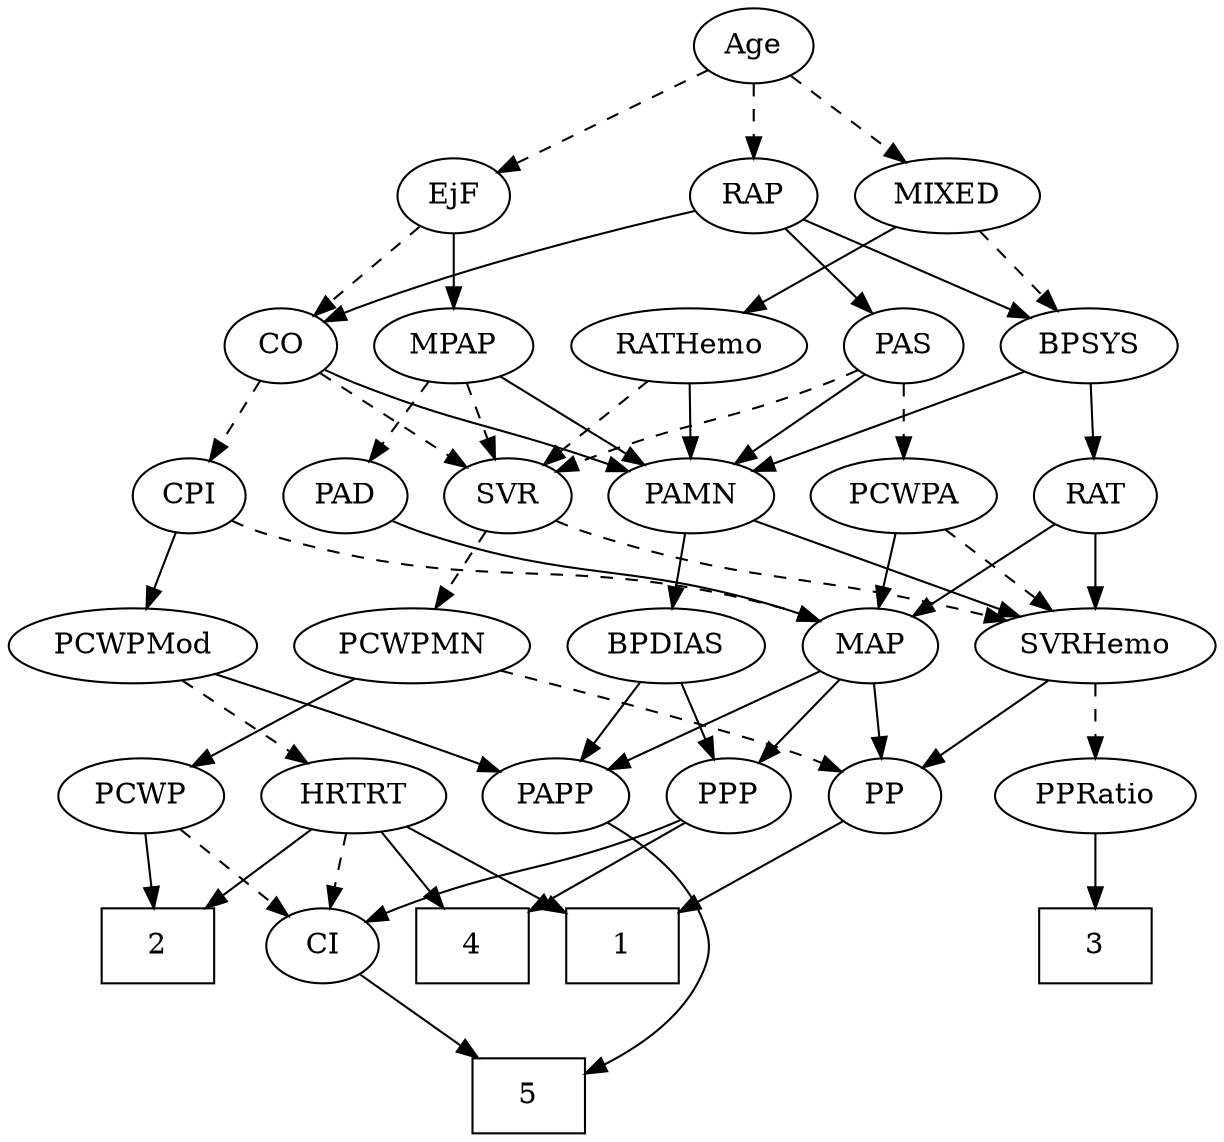 strict digraph {
	graph [bb="0,0,522.04,540"];
	node [label="\N"];
	1	[height=0.5,
		pos="276,90",
		shape=box,
		width=0.75];
	2	[height=0.5,
		pos="54.995,90",
		shape=box,
		width=0.75];
	3	[height=0.5,
		pos="472,90",
		shape=box,
		width=0.75];
	4	[height=0.5,
		pos="204,90",
		shape=box,
		width=0.75];
	5	[height=0.5,
		pos="231,18",
		shape=box,
		width=0.75];
	Age	[height=0.5,
		pos="320,522",
		width=0.75];
	EjF	[height=0.5,
		pos="187,450",
		width=0.75];
	Age -> EjF	[pos="e,207.73,461.91 299.51,510.22 277.41,498.59 242.02,479.96 216.83,466.7",
		style=dashed];
	RAP	[height=0.5,
		pos="320,450",
		width=0.77632];
	Age -> RAP	[pos="e,320,468.1 320,503.7 320,495.98 320,486.71 320,478.11",
		style=dashed];
	MIXED	[height=0.5,
		pos="406,450",
		width=1.1193];
	Age -> MIXED	[pos="e,387.37,466.16 336.58,507.5 348.74,497.61 365.5,483.96 379.5,472.56",
		style=dashed];
	MPAP	[height=0.5,
		pos="187,378",
		width=0.97491];
	EjF -> MPAP	[pos="e,187,396.1 187,431.7 187,423.98 187,414.71 187,406.11",
		style=solid];
	CO	[height=0.5,
		pos="107,378",
		width=0.75];
	EjF -> CO	[pos="e,122.77,392.8 171.19,435.17 159.58,425.01 143.6,411.03 130.49,399.56",
		style=dashed];
	BPSYS	[height=0.5,
		pos="466,378",
		width=1.0471];
	RAP -> BPSYS	[pos="e,440.29,391.32 341.85,438.52 365.41,427.23 403.24,409.09 430.95,395.8",
		style=solid];
	RAP -> CO	[pos="e,128.09,389.61 294.39,442.63 259.6,433.68 195.71,416.21 143,396 141.16,395.29 139.28,394.54 137.4,393.74",
		style=solid];
	PAS	[height=0.5,
		pos="383,378",
		width=0.75];
	RAP -> PAS	[pos="e,369.65,393.82 333.36,434.15 341.88,424.69 353.08,412.24 362.69,401.56",
		style=solid];
	MIXED -> BPSYS	[pos="e,452.15,395.15 419.91,432.76 427.48,423.93 437,412.83 445.41,403.01",
		style=dashed];
	RATHemo	[height=0.5,
		pos="289,378",
		width=1.3721];
	MIXED -> RATHemo	[pos="e,313.68,393.77 382.88,435.17 365.63,424.85 341.81,410.6 322.48,399.03",
		style=solid];
	PAD	[height=0.5,
		pos="132,306",
		width=0.79437];
	MPAP -> PAD	[pos="e,144.05,322.34 174.52,361.12 167.38,352.04 158.31,340.49 150.38,330.39",
		style=dashed];
	PAMN	[height=0.5,
		pos="289,306",
		width=1.011];
	MPAP -> PAMN	[pos="e,268.54,321.04 207.15,363.17 222.28,352.79 243.21,338.42 260.11,326.82",
		style=solid];
	SVR	[height=0.5,
		pos="207,306",
		width=0.77632];
	MPAP -> SVR	[pos="e,202.2,323.79 191.84,360.05 194.1,352.14 196.84,342.54 199.37,333.69",
		style=dashed];
	BPSYS -> PAMN	[pos="e,316.62,317.92 437.95,365.91 407.7,353.94 359.39,334.84 326.03,321.65",
		style=solid];
	RAT	[height=0.5,
		pos="472,306",
		width=0.75827];
	BPSYS -> RAT	[pos="e,470.53,324.1 467.48,359.7 468.14,351.98 468.93,342.71 469.67,334.11",
		style=solid];
	MAP	[height=0.5,
		pos="373,234",
		width=0.84854];
	PAD -> MAP	[pos="e,349.58,245.8 153.8,294.34 159.02,292.04 164.64,289.77 170,288 240.44,264.73 262.33,274.61 333,252 335.38,251.24 337.83,250.38 \
340.27,249.48",
		style=solid];
	CO -> PAMN	[pos="e,260.94,317.69 128.16,366.58 133,364.32 138.14,362.01 143,360 187.04,341.8 199.26,340.42 244,324 246.4,323.12 248.87,322.2 251.36,\
321.28",
		style=solid];
	CPI	[height=0.5,
		pos="57.995,306",
		width=0.75];
	CO -> CPI	[pos="e,68.84,322.49 96.121,361.46 89.84,352.49 81.808,341.02 74.738,330.92",
		style=dashed];
	CO -> SVR	[pos="e,188.6,319.88 124.87,364.49 140.18,353.77 162.46,338.18 179.95,325.93",
		style=dashed];
	PAS -> PAMN	[pos="e,308.21,321.31 365.31,363.83 351.58,353.61 332.29,339.24 316.54,327.51",
		style=solid];
	PAS -> SVR	[pos="e,228.76,317.41 361.84,366.56 357,364.3 351.86,361.99 347,360 302.12,341.62 288.97,342.14 244,324 242.13,323.25 240.22,322.45 238.3,\
321.63",
		style=dashed];
	PCWPA	[height=0.5,
		pos="385,306",
		width=1.1555];
	PAS -> PCWPA	[pos="e,384.51,324.1 383.49,359.7 383.71,351.98 383.98,342.71 384.22,334.11",
		style=dashed];
	SVRHemo	[height=0.5,
		pos="472,234",
		width=1.3902];
	PAMN -> SVRHemo	[pos="e,438.97,247.63 316.79,294.37 346.77,282.9 394.86,264.51 429.57,251.23",
		style=solid];
	BPDIAS	[height=0.5,
		pos="282,234",
		width=1.1735];
	PAMN -> BPDIAS	[pos="e,283.71,252.1 287.27,287.7 286.49,279.98 285.57,270.71 284.71,262.11",
		style=solid];
	RATHemo -> PAMN	[pos="e,289,324.1 289,359.7 289,351.98 289,342.71 289,334.11",
		style=solid];
	RATHemo -> SVR	[pos="e,223.31,320.93 270.39,361.12 258.76,351.19 243.66,338.3 231.12,327.6",
		style=dashed];
	PCWPMod	[height=0.5,
		pos="51.995,234",
		width=1.4443];
	CPI -> PCWPMod	[pos="e,53.461,252.1 56.512,287.7 55.851,279.98 55.056,270.71 54.319,262.11",
		style=solid];
	CPI -> MAP	[pos="e,349.66,246.08 78.525,294.05 83.481,291.76 88.838,289.57 93.995,288 196.76,256.73 229.63,281.24 333,252 335.32,251.34 337.7,250.58 \
340.06,249.76",
		style=dashed];
	RAT -> SVRHemo	[pos="e,472,252.1 472,287.7 472,279.98 472,270.71 472,262.11",
		style=solid];
	RAT -> MAP	[pos="e,391.71,248.23 453.84,292.16 438.82,281.54 417.25,266.29 400.17,254.22",
		style=solid];
	PCWPMN	[height=0.5,
		pos="172,234",
		width=1.3902];
	SVR -> PCWPMN	[pos="e,180.56,252.12 198.88,288.76 194.8,280.61 189.76,270.53 185.15,261.31",
		style=dashed];
	SVR -> SVRHemo	[pos="e,434.65,246.19 228.59,294.11 233.56,291.88 238.9,289.69 244,288 316.89,263.82 338.5,270.64 413,252 416.84,251.04 420.81,250 424.8,\
248.92",
		style=dashed];
	PAPP	[height=0.5,
		pos="231,162",
		width=0.88464];
	PCWPMod -> PAPP	[pos="e,206.52,173.58 86.124,220.4 114.35,209.87 155.42,194.34 191,180 193.04,179.18 195.14,178.32 197.26,177.44",
		style=solid];
	HRTRT	[height=0.5,
		pos="142,162",
		width=1.1013];
	PCWPMod -> HRTRT	[pos="e,122.88,177.86 72.418,217.12 84.959,207.36 101.17,194.75 114.79,184.16",
		style=dashed];
	PCWPA -> SVRHemo	[pos="e,452.55,250.64 403.87,289.81 415.79,280.22 431.39,267.67 444.65,257",
		style=dashed];
	PCWPA -> MAP	[pos="e,375.93,252.1 382.03,287.7 380.71,279.98 379.12,270.71 377.64,262.11",
		style=solid];
	PP	[height=0.5,
		pos="380,162",
		width=0.75];
	PCWPMN -> PP	[pos="e,358.89,173.58 209.56,222.11 252.31,209.59 319.38,189.55 344,180 345.83,179.29 347.71,178.52 349.59,177.73",
		style=dashed];
	PCWP	[height=0.5,
		pos="48.995,162",
		width=0.97491];
	PCWPMN -> PCWP	[pos="e,71.553,175.84 146.51,218.5 127.35,207.59 100.99,192.59 80.504,180.93",
		style=solid];
	SVRHemo -> PP	[pos="e,397.27,176.14 451.58,217.46 437.95,207.09 419.92,193.38 405.37,182.31",
		style=solid];
	PPRatio	[height=0.5,
		pos="472,162",
		width=1.1013];
	SVRHemo -> PPRatio	[pos="e,472,180.1 472,215.7 472,207.98 472,198.71 472,190.11",
		style=dashed];
	PPP	[height=0.5,
		pos="308,162",
		width=0.75];
	BPDIAS -> PPP	[pos="e,301.76,179.79 288.29,216.05 291.26,208.06 294.87,198.33 298.19,189.4",
		style=solid];
	BPDIAS -> PAPP	[pos="e,242.64,178.99 269.91,216.41 263.53,207.66 255.59,196.75 248.54,187.08",
		style=solid];
	MAP -> PP	[pos="e,378.28,180.1 374.73,215.7 375.5,207.98 376.42,198.71 377.28,190.11",
		style=solid];
	MAP -> PPP	[pos="e,321.63,177.68 358.89,217.81 350,208.23 338.36,195.7 328.46,185.04",
		style=solid];
	MAP -> PAPP	[pos="e,254.23,174.45 350.18,221.75 326.72,210.19 289.97,192.07 263.48,179.01",
		style=solid];
	PP -> 1	[pos="e,301.46,108.14 361.4,148.49 347.17,138.91 327.16,125.43 310.08,113.94",
		style=solid];
	PPP -> 4	[pos="e,229.46,108.14 289.4,148.49 275.17,138.91 255.16,125.43 238.08,113.94",
		style=solid];
	CI	[height=0.5,
		pos="132,90",
		width=0.75];
	PPP -> CI	[pos="e,153.15,101.45 286.84,150.55 282.01,148.29 276.86,145.98 272,144 226.7,125.53 213.29,126.47 168,108 166.17,107.26 164.31,106.47 \
162.43,105.65",
		style=solid];
	PPRatio -> 3	[pos="e,472,108.1 472,143.7 472,135.98 472,126.71 472,118.11",
		style=solid];
	PCWP -> 2	[pos="e,53.529,108.1 50.479,143.7 51.14,135.98 51.934,126.71 52.671,118.11",
		style=solid];
	PCWP -> CI	[pos="e,115.83,104.64 66.598,146.15 78.656,135.98 94.798,122.37 108.03,111.21",
		style=dashed];
	CI -> 5	[pos="e,206.61,36.242 150.15,76.161 163.53,66.703 182.09,53.578 198.06,42.289",
		style=solid];
	PAPP -> 5	[pos="e,258.12,28.682 253.93,149.22 275.56,137.57 305.6,119.83 312,108 319.61,93.926 319.61,86.074 312,72 302.42,54.289 284.06,41.547 \
267.24,33.002",
		style=solid];
	HRTRT -> 1	[pos="e,248.6,105.31 167.2,147.83 187.59,137.18 216.58,122.04 239.5,110.06",
		style=solid];
	HRTRT -> 2	[pos="e,76.281,108.13 123.12,145.81 111.8,136.71 97.174,124.94 84.375,114.64",
		style=solid];
	HRTRT -> 4	[pos="e,188.68,108.29 156.06,145.12 163.73,136.46 173.39,125.55 182.03,115.8",
		style=solid];
	HRTRT -> CI	[pos="e,134.44,108.1 139.52,143.7 138.42,135.98 137.1,126.71 135.87,118.11",
		style=dashed];
}
